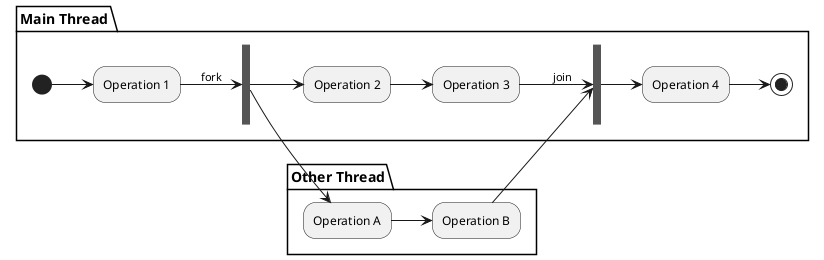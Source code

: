 @startuml
left to right direction

partition "Main Thread" {
  (*) --> "Operation 1"
  --> [fork] === S1 ===
  --> "Operation 2"
  --> "Operation 3"
  --> [join] === S2 ===
  --> "Operation 4"
  --> (*)
}

partition "Other Thread" {
  === S1 === --> "Operation A"
  --> "Operation B"
  --> === S2 ===
}
@enduml